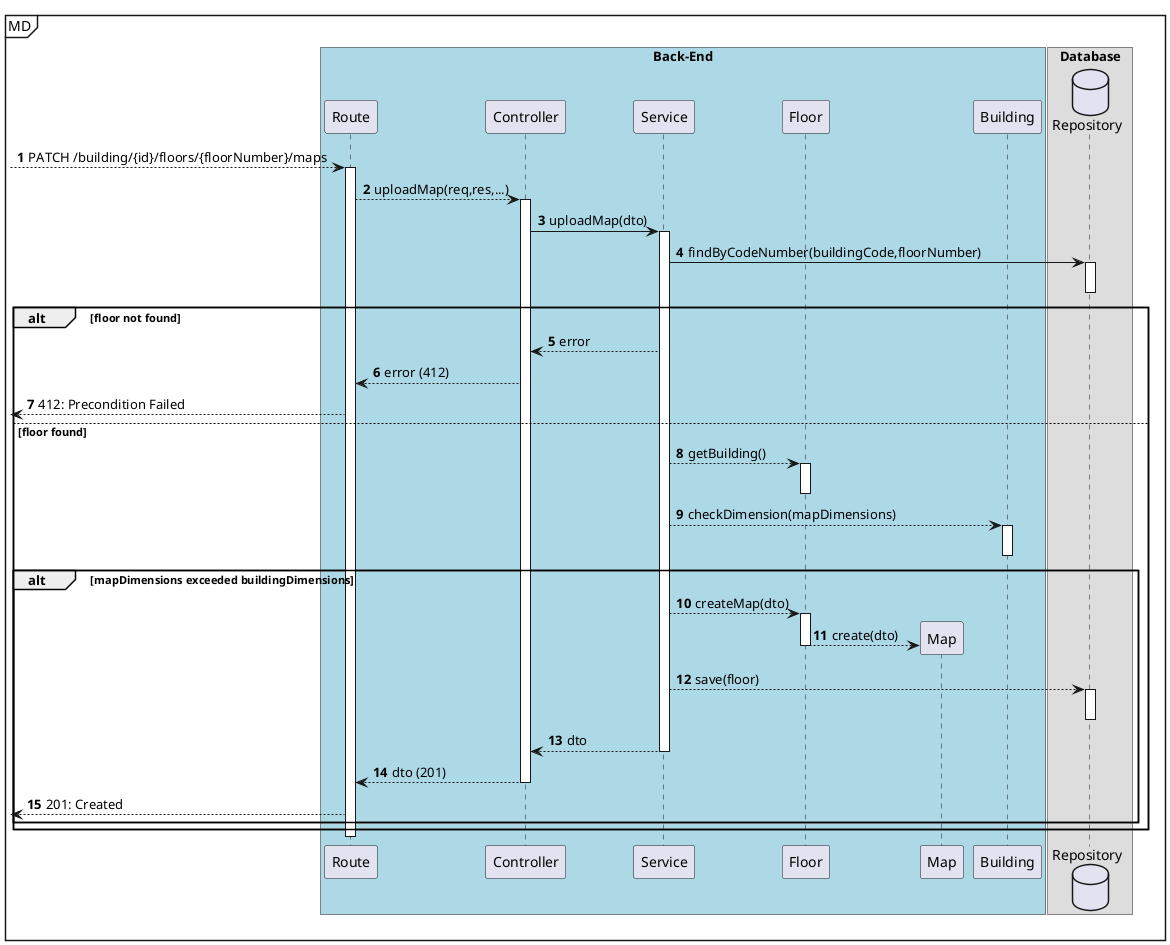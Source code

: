 @startuml
autonumber

mainframe MD
box "Back-End" #LightBlue
participant "Route" as r
participant "Controller" as ctrl
participant "Service" as svc
participant "Floor" as floor
participant "Map" as floorMap
participant "Building" as building
end box

box "Database"
database "Repository" as repo
end box

[--> r: PATCH /building/{id}/floors/{floorNumber}/maps
    activate r
        r ---> ctrl : uploadMap(req,res,...)
        activate ctrl
            ctrl -> svc : uploadMap(dto)
            activate svc
                svc -> repo : findByCodeNumber(buildingCode,floorNumber)
                activate repo
                deactivate repo

                alt floor not found
                    svc --> ctrl : error
                    ctrl --> r : error (412)
                    [<--r : 412: Precondition Failed
                else floor found

                    svc --> floor: getBuilding()
                    activate floor
                    deactivate floor
                    svc --> building: checkDimension(mapDimensions)
                    alt mapDimensions exceeded buildingDimensions
                        activate building
                        deactivate building


                        svc --> floor : createMap(dto)
                        activate floor
                            floor --> floorMap** : create(dto)
                        deactivate floor

                        svc --> repo : save(floor)
                        activate repo
                        deactivate repo
                        svc --> ctrl : dto
                        deactivate svc
                        ctrl --> r : dto (201)
                        deactivate ctrl
                        [<--r : 201: Created
                    end
                end
    deactivate r

@enduml
